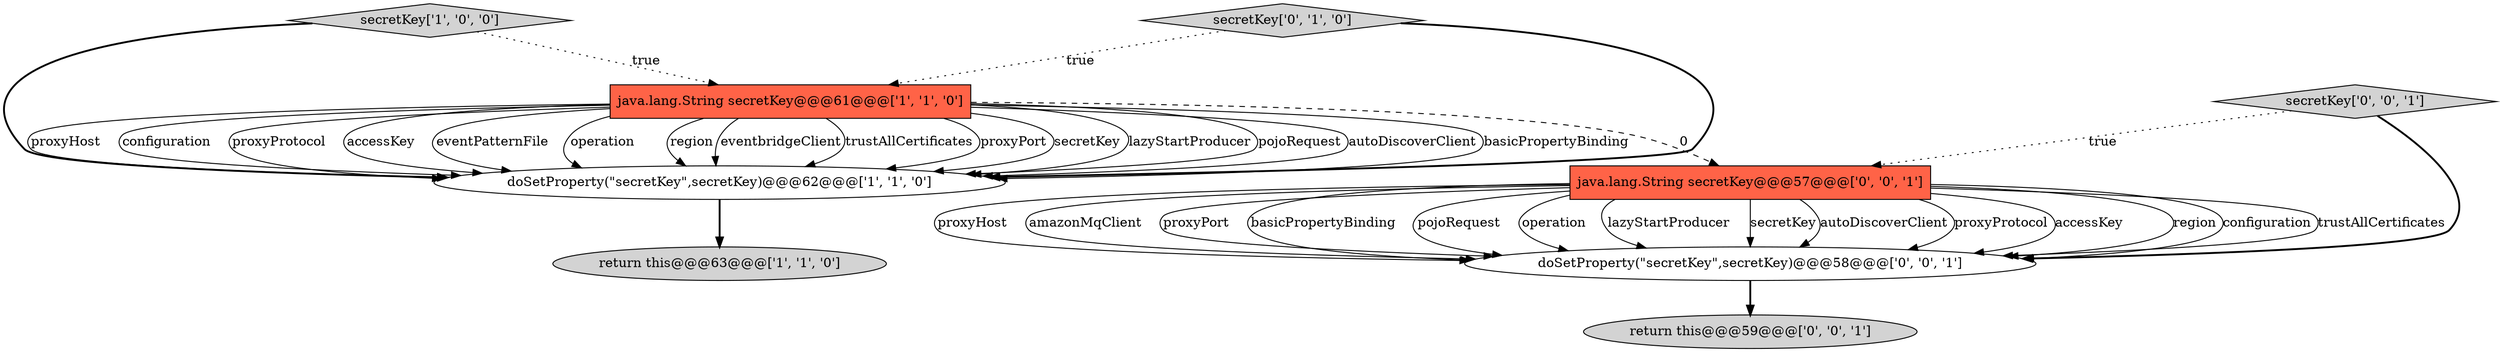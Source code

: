 digraph {
1 [style = filled, label = "java.lang.String secretKey@@@61@@@['1', '1', '0']", fillcolor = tomato, shape = box image = "AAA0AAABBB1BBB"];
2 [style = filled, label = "secretKey['1', '0', '0']", fillcolor = lightgray, shape = diamond image = "AAA0AAABBB1BBB"];
3 [style = filled, label = "doSetProperty(\"secretKey\",secretKey)@@@62@@@['1', '1', '0']", fillcolor = white, shape = ellipse image = "AAA0AAABBB1BBB"];
6 [style = filled, label = "return this@@@59@@@['0', '0', '1']", fillcolor = lightgray, shape = ellipse image = "AAA0AAABBB3BBB"];
4 [style = filled, label = "secretKey['0', '1', '0']", fillcolor = lightgray, shape = diamond image = "AAA0AAABBB2BBB"];
7 [style = filled, label = "secretKey['0', '0', '1']", fillcolor = lightgray, shape = diamond image = "AAA0AAABBB3BBB"];
8 [style = filled, label = "java.lang.String secretKey@@@57@@@['0', '0', '1']", fillcolor = tomato, shape = box image = "AAA0AAABBB3BBB"];
0 [style = filled, label = "return this@@@63@@@['1', '1', '0']", fillcolor = lightgray, shape = ellipse image = "AAA0AAABBB1BBB"];
5 [style = filled, label = "doSetProperty(\"secretKey\",secretKey)@@@58@@@['0', '0', '1']", fillcolor = white, shape = ellipse image = "AAA0AAABBB3BBB"];
1->3 [style = solid, label="eventbridgeClient"];
1->3 [style = solid, label="trustAllCertificates"];
1->3 [style = solid, label="proxyPort"];
8->5 [style = solid, label="region"];
8->5 [style = solid, label="configuration"];
1->3 [style = solid, label="secretKey"];
1->3 [style = solid, label="lazyStartProducer"];
1->3 [style = solid, label="pojoRequest"];
8->5 [style = solid, label="trustAllCertificates"];
1->3 [style = solid, label="autoDiscoverClient"];
7->8 [style = dotted, label="true"];
1->3 [style = solid, label="basicPropertyBinding"];
1->3 [style = solid, label="proxyHost"];
1->8 [style = dashed, label="0"];
8->5 [style = solid, label="proxyHost"];
4->1 [style = dotted, label="true"];
8->5 [style = solid, label="amazonMqClient"];
1->3 [style = solid, label="configuration"];
1->3 [style = solid, label="proxyProtocol"];
8->5 [style = solid, label="proxyPort"];
8->5 [style = solid, label="basicPropertyBinding"];
2->3 [style = bold, label=""];
2->1 [style = dotted, label="true"];
1->3 [style = solid, label="accessKey"];
1->3 [style = solid, label="eventPatternFile"];
8->5 [style = solid, label="pojoRequest"];
3->0 [style = bold, label=""];
8->5 [style = solid, label="operation"];
8->5 [style = solid, label="lazyStartProducer"];
1->3 [style = solid, label="operation"];
7->5 [style = bold, label=""];
4->3 [style = bold, label=""];
8->5 [style = solid, label="secretKey"];
8->5 [style = solid, label="autoDiscoverClient"];
1->3 [style = solid, label="region"];
5->6 [style = bold, label=""];
8->5 [style = solid, label="proxyProtocol"];
8->5 [style = solid, label="accessKey"];
}

